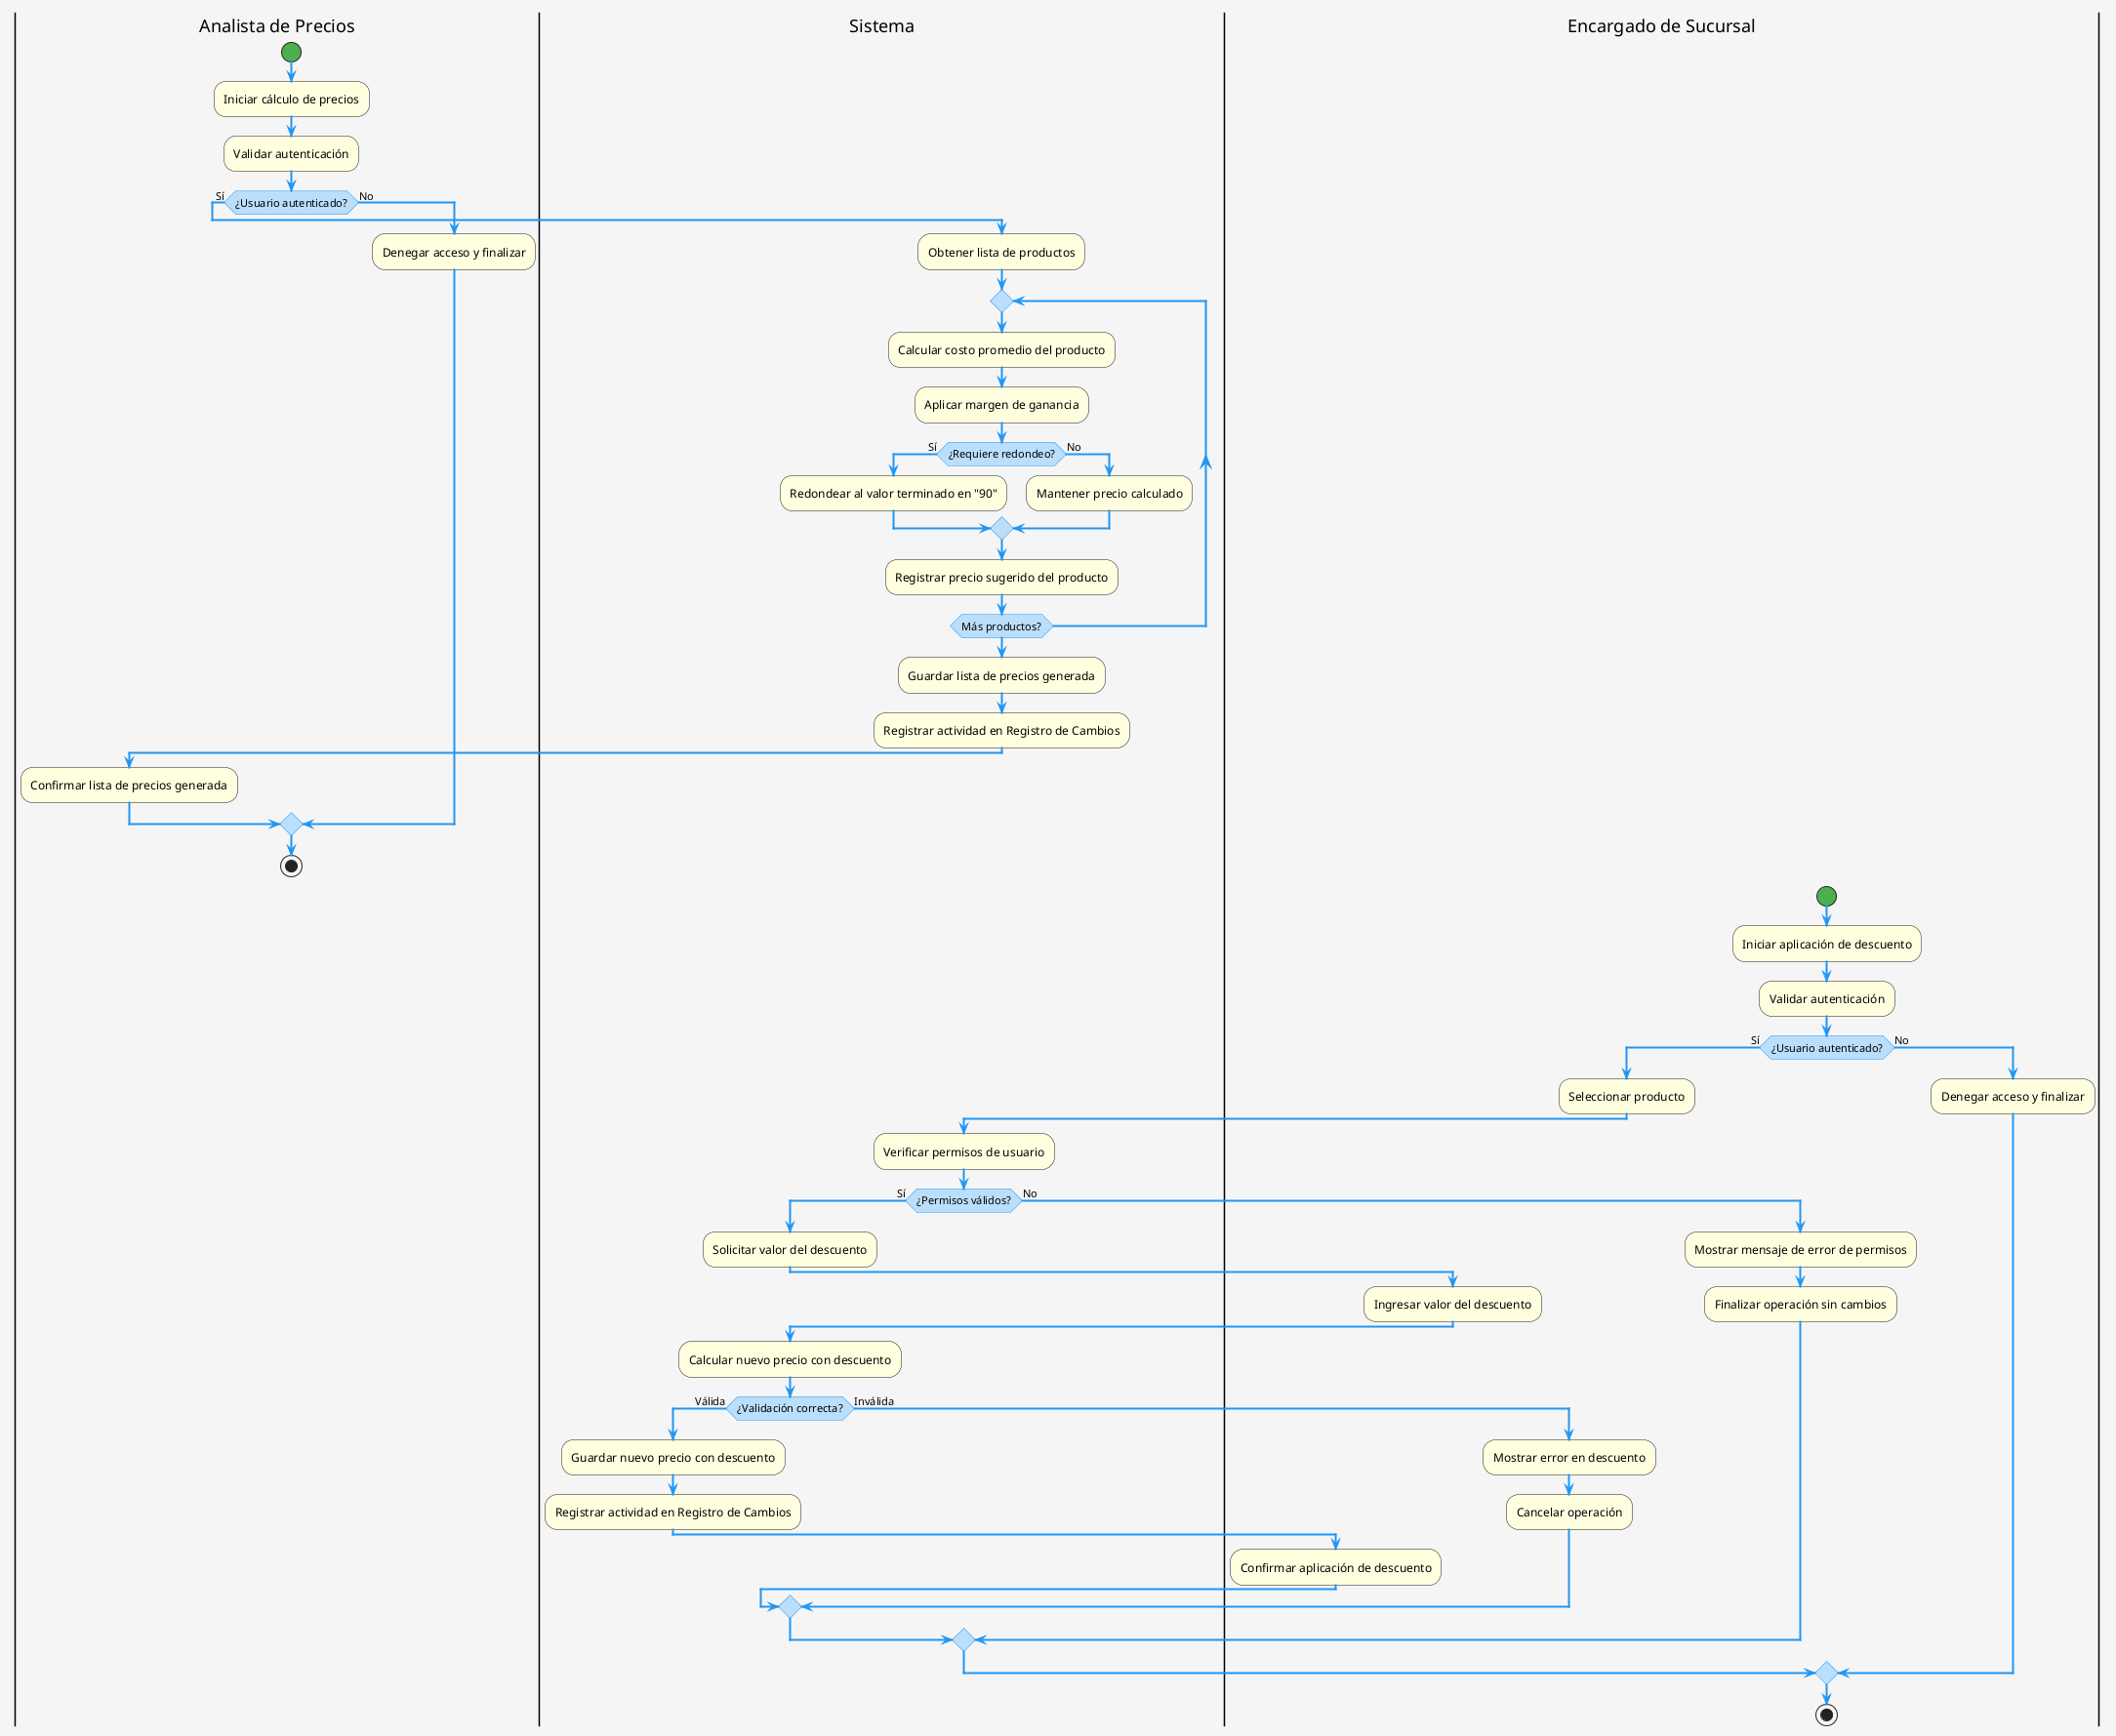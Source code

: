 @startuml
skinparam backgroundColor #F5F5F5
skinparam activity {
    BackgroundColor LightYellow
    StartColor #4CAF50
    EndColor #FF5722
    DiamondBackgroundColor #BBDEFB
    DiamondBorderColor #2196F3
    ArrowColor #2196F3
    ArrowThickness 2
}

|Analista de Precios|
start
:Iniciar cálculo de precios;
:Validar autenticación;

if (¿Usuario autenticado?) then (Sí)
    |Sistema|
    :Obtener lista de productos;
    
    repeat
      :Calcular costo promedio del producto;
      :Aplicar margen de ganancia;

      if (¿Requiere redondeo?) then (Sí)
        :Redondear al valor terminado en "90";
      else (No)
        :Mantener precio calculado;
      endif

      :Registrar precio sugerido del producto;
    repeat while (Más productos?)

    :Guardar lista de precios generada;
    :Registrar actividad en Registro de Cambios;

    |Analista de Precios|
    :Confirmar lista de precios generada;
else (No)
    :Denegar acceso y finalizar;
endif
stop

|Encargado de Sucursal|
start
:Iniciar aplicación de descuento;
:Validar autenticación;

if (¿Usuario autenticado?) then (Sí)
    :Seleccionar producto;

    |Sistema|
    :Verificar permisos de usuario;

    if (¿Permisos válidos?) then (Sí)
        :Solicitar valor del descuento;
        |Encargado de Sucursal|
        :Ingresar valor del descuento;

        |Sistema|
        :Calcular nuevo precio con descuento;

        if (¿Validación correcta?) then (Válida)
            :Guardar nuevo precio con descuento;
            :Registrar actividad en Registro de Cambios;
            |Encargado de Sucursal|
            :Confirmar aplicación de descuento;
        else (Inválida)
            :Mostrar error en descuento;
            |Encargado de Sucursal|
            :Cancelar operación;
        endif
    else (No)
        :Mostrar mensaje de error de permisos;
        |Encargado de Sucursal|
        :Finalizar operación sin cambios;
    endif
else (No)
    :Denegar acceso y finalizar;
endif

stop
@enduml